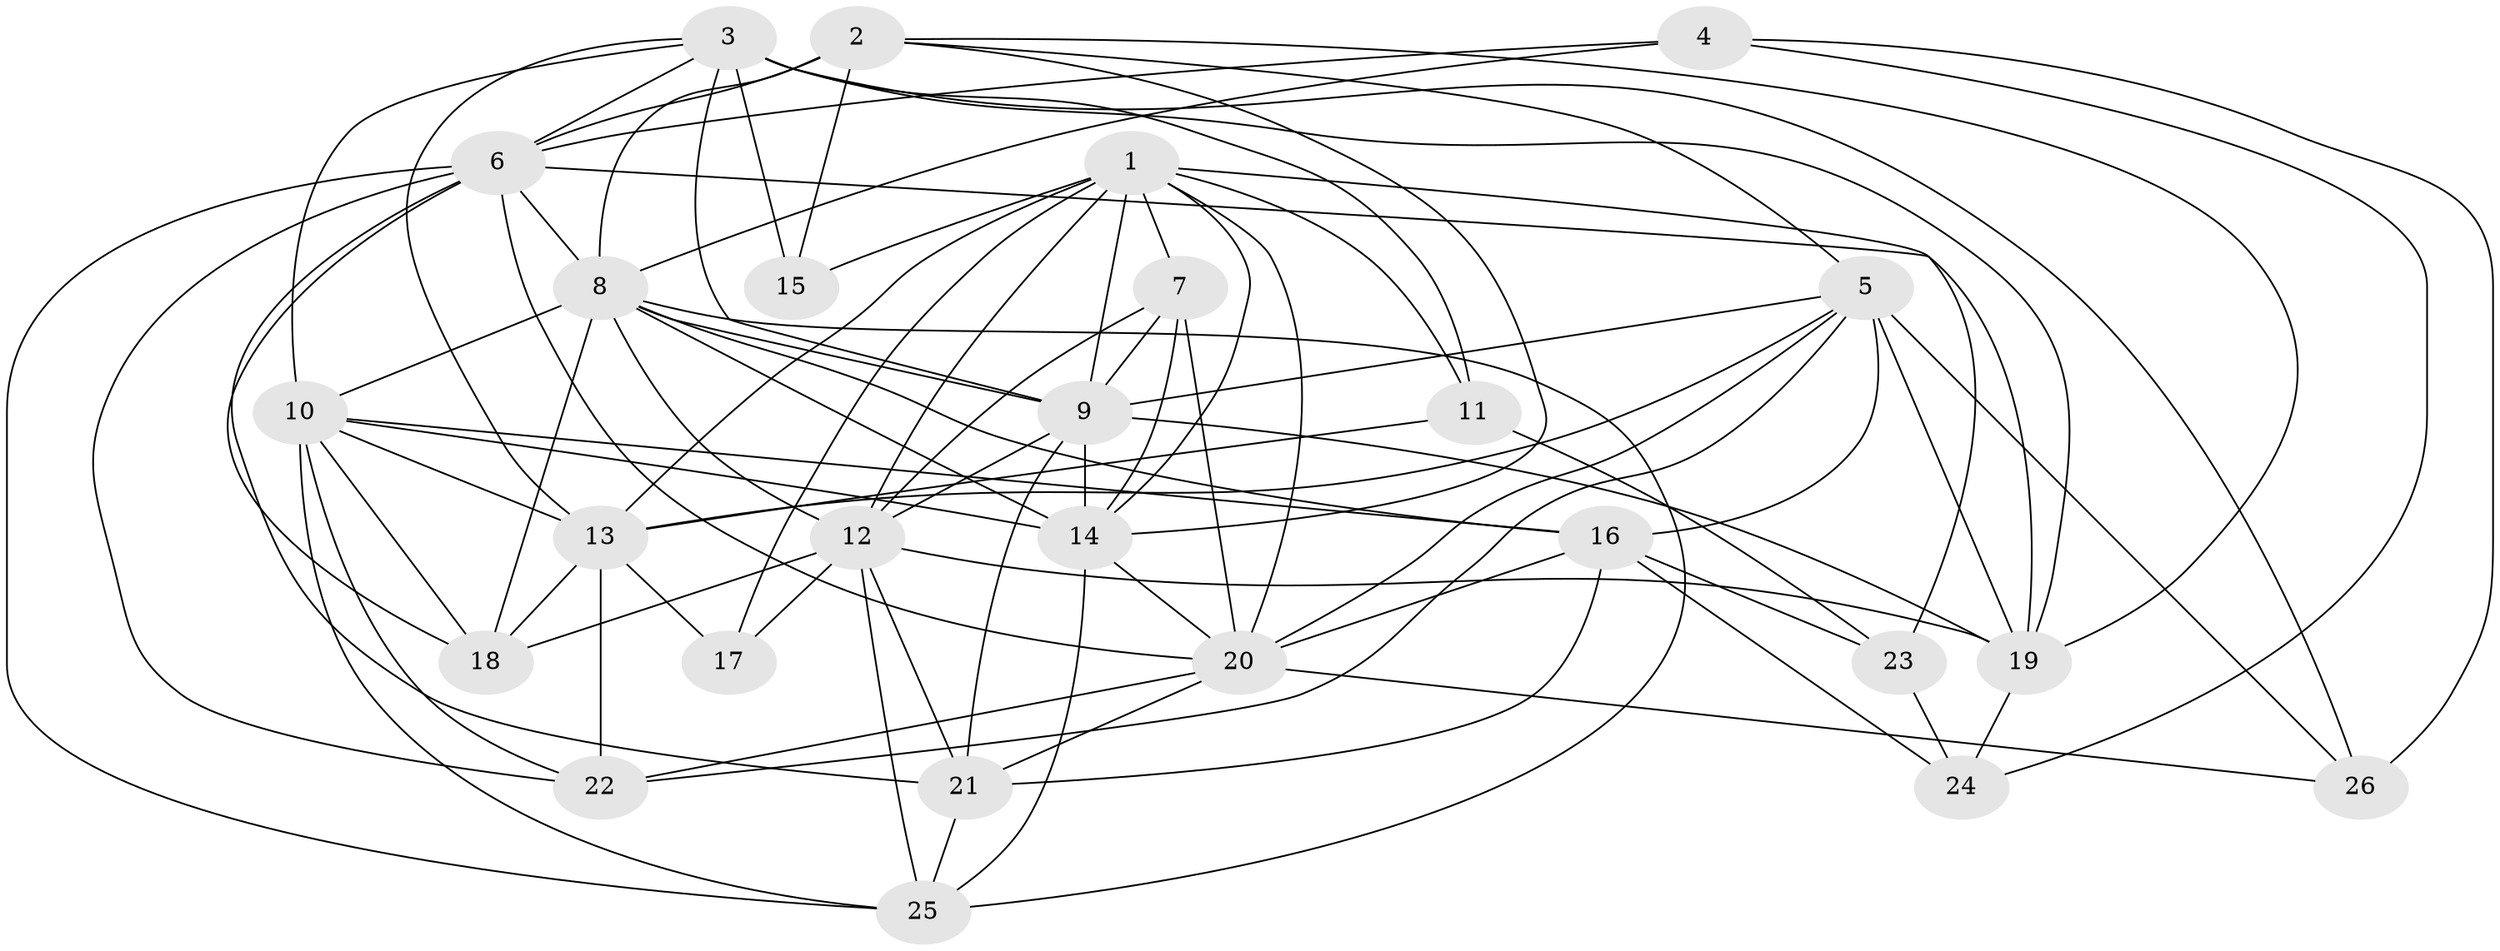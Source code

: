 // original degree distribution, {4: 1.0}
// Generated by graph-tools (version 1.1) at 2025/53/03/04/25 22:53:40]
// undirected, 26 vertices, 85 edges
graph export_dot {
  node [color=gray90,style=filled];
  1;
  2;
  3;
  4;
  5;
  6;
  7;
  8;
  9;
  10;
  11;
  12;
  13;
  14;
  15;
  16;
  17;
  18;
  19;
  20;
  21;
  22;
  23;
  24;
  25;
  26;
  1 -- 7 [weight=1.0];
  1 -- 9 [weight=1.0];
  1 -- 11 [weight=1.0];
  1 -- 12 [weight=1.0];
  1 -- 13 [weight=1.0];
  1 -- 14 [weight=1.0];
  1 -- 15 [weight=1.0];
  1 -- 17 [weight=1.0];
  1 -- 20 [weight=1.0];
  1 -- 23 [weight=1.0];
  2 -- 5 [weight=1.0];
  2 -- 6 [weight=2.0];
  2 -- 8 [weight=1.0];
  2 -- 14 [weight=1.0];
  2 -- 15 [weight=2.0];
  2 -- 19 [weight=1.0];
  3 -- 6 [weight=1.0];
  3 -- 9 [weight=1.0];
  3 -- 10 [weight=1.0];
  3 -- 11 [weight=1.0];
  3 -- 13 [weight=1.0];
  3 -- 15 [weight=1.0];
  3 -- 19 [weight=1.0];
  3 -- 26 [weight=1.0];
  4 -- 6 [weight=1.0];
  4 -- 8 [weight=1.0];
  4 -- 24 [weight=1.0];
  4 -- 26 [weight=1.0];
  5 -- 9 [weight=1.0];
  5 -- 13 [weight=3.0];
  5 -- 16 [weight=2.0];
  5 -- 19 [weight=2.0];
  5 -- 20 [weight=1.0];
  5 -- 22 [weight=1.0];
  5 -- 26 [weight=1.0];
  6 -- 8 [weight=1.0];
  6 -- 18 [weight=1.0];
  6 -- 19 [weight=1.0];
  6 -- 20 [weight=2.0];
  6 -- 21 [weight=1.0];
  6 -- 22 [weight=1.0];
  6 -- 25 [weight=1.0];
  7 -- 9 [weight=1.0];
  7 -- 12 [weight=1.0];
  7 -- 14 [weight=1.0];
  7 -- 20 [weight=2.0];
  8 -- 9 [weight=2.0];
  8 -- 10 [weight=1.0];
  8 -- 12 [weight=2.0];
  8 -- 14 [weight=1.0];
  8 -- 16 [weight=1.0];
  8 -- 18 [weight=1.0];
  8 -- 25 [weight=1.0];
  9 -- 12 [weight=1.0];
  9 -- 14 [weight=1.0];
  9 -- 19 [weight=1.0];
  9 -- 21 [weight=1.0];
  10 -- 13 [weight=1.0];
  10 -- 14 [weight=3.0];
  10 -- 16 [weight=1.0];
  10 -- 18 [weight=1.0];
  10 -- 22 [weight=1.0];
  10 -- 25 [weight=1.0];
  11 -- 13 [weight=1.0];
  11 -- 23 [weight=1.0];
  12 -- 17 [weight=2.0];
  12 -- 18 [weight=1.0];
  12 -- 19 [weight=1.0];
  12 -- 21 [weight=2.0];
  12 -- 25 [weight=1.0];
  13 -- 17 [weight=1.0];
  13 -- 18 [weight=2.0];
  13 -- 22 [weight=2.0];
  14 -- 20 [weight=1.0];
  14 -- 25 [weight=1.0];
  16 -- 20 [weight=1.0];
  16 -- 21 [weight=1.0];
  16 -- 23 [weight=1.0];
  16 -- 24 [weight=1.0];
  19 -- 24 [weight=1.0];
  20 -- 21 [weight=2.0];
  20 -- 22 [weight=1.0];
  20 -- 26 [weight=1.0];
  21 -- 25 [weight=1.0];
  23 -- 24 [weight=1.0];
}
